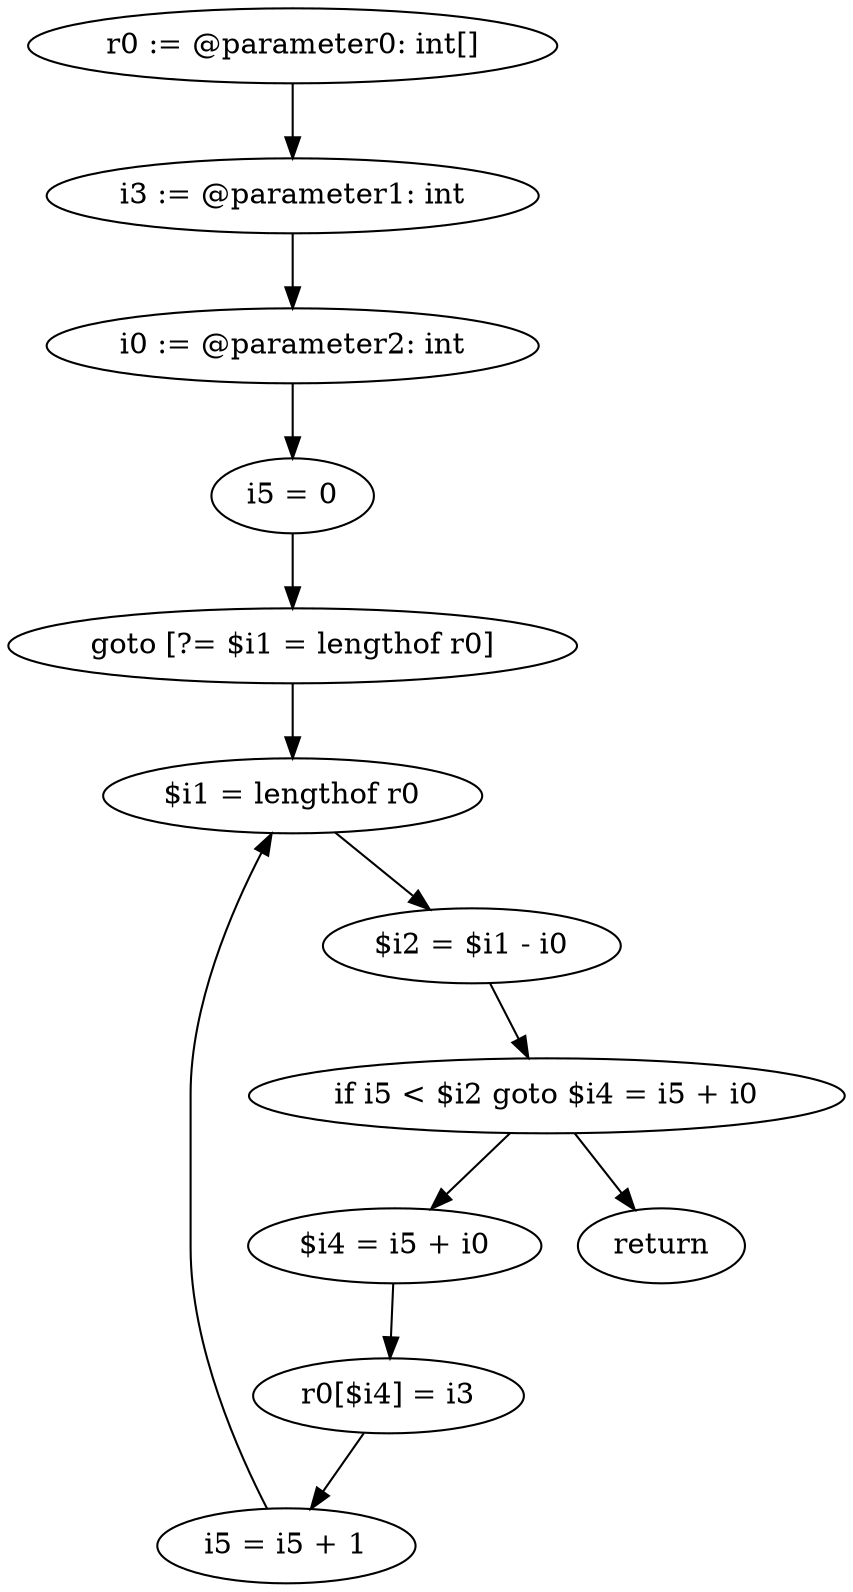 digraph "unitGraph" {
    "r0 := @parameter0: int[]"
    "i3 := @parameter1: int"
    "i0 := @parameter2: int"
    "i5 = 0"
    "goto [?= $i1 = lengthof r0]"
    "$i4 = i5 + i0"
    "r0[$i4] = i3"
    "i5 = i5 + 1"
    "$i1 = lengthof r0"
    "$i2 = $i1 - i0"
    "if i5 < $i2 goto $i4 = i5 + i0"
    "return"
    "r0 := @parameter0: int[]"->"i3 := @parameter1: int";
    "i3 := @parameter1: int"->"i0 := @parameter2: int";
    "i0 := @parameter2: int"->"i5 = 0";
    "i5 = 0"->"goto [?= $i1 = lengthof r0]";
    "goto [?= $i1 = lengthof r0]"->"$i1 = lengthof r0";
    "$i4 = i5 + i0"->"r0[$i4] = i3";
    "r0[$i4] = i3"->"i5 = i5 + 1";
    "i5 = i5 + 1"->"$i1 = lengthof r0";
    "$i1 = lengthof r0"->"$i2 = $i1 - i0";
    "$i2 = $i1 - i0"->"if i5 < $i2 goto $i4 = i5 + i0";
    "if i5 < $i2 goto $i4 = i5 + i0"->"return";
    "if i5 < $i2 goto $i4 = i5 + i0"->"$i4 = i5 + i0";
}

